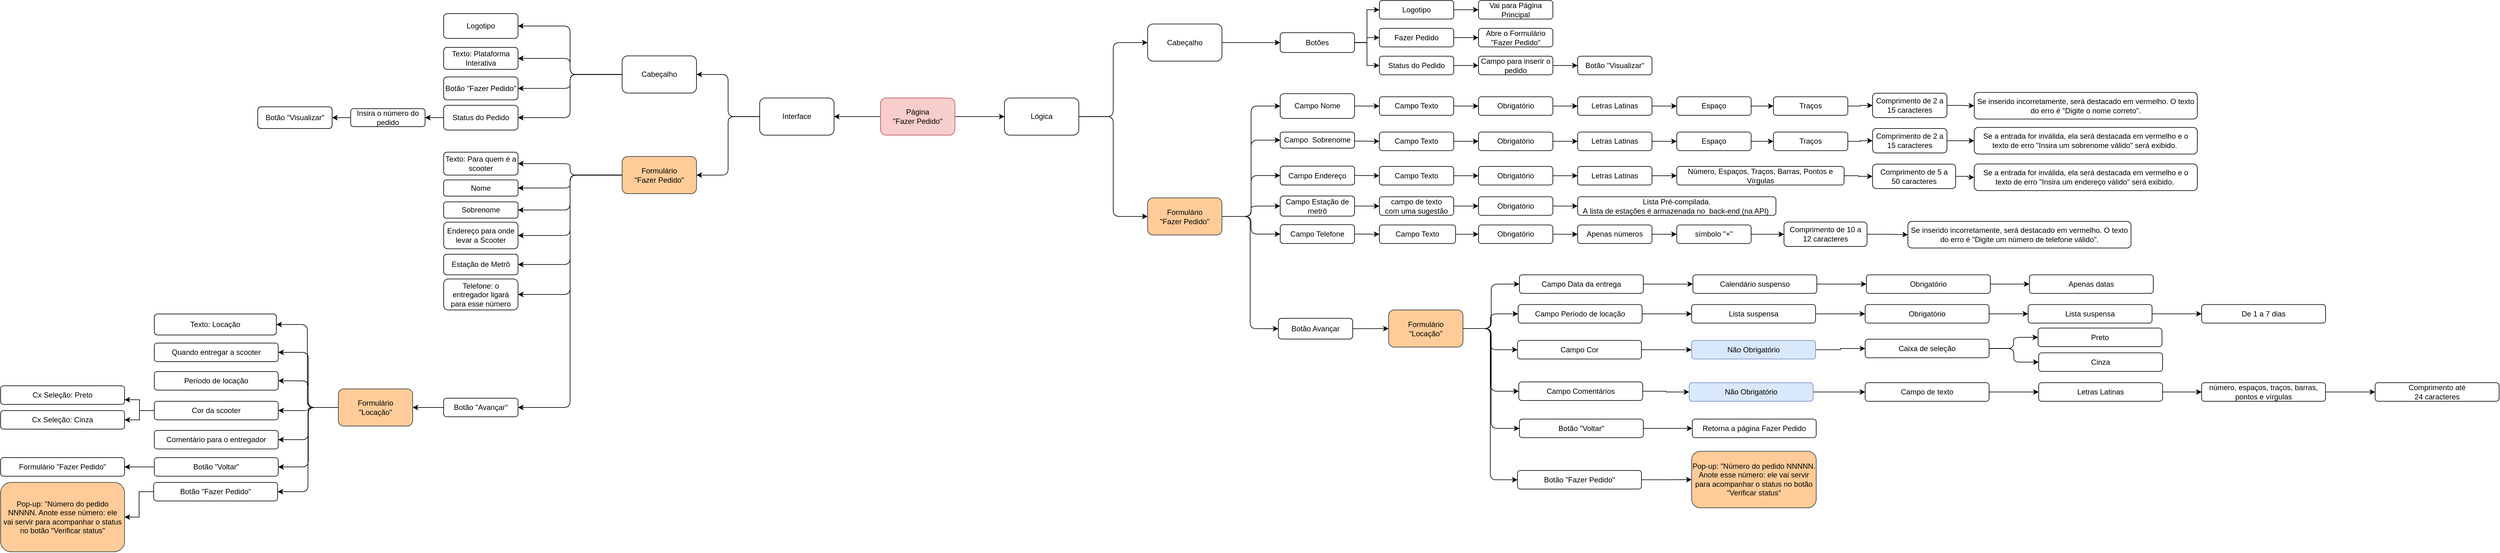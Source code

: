 <mxfile version="23.1.1" type="google">
  <diagram name="Page-1" id="aacV5RZyoDqz7-Jz2e4k">
    <mxGraphModel grid="1" page="1" gridSize="10" guides="1" tooltips="1" connect="1" arrows="1" fold="1" pageScale="1" pageWidth="850" pageHeight="1100" math="0" shadow="0">
      <root>
        <mxCell id="0" />
        <mxCell id="1" parent="0" />
        <mxCell id="fwIqxqQ2Xa55Epu_S7iO-28" style="edgeStyle=orthogonalEdgeStyle;rounded=1;orthogonalLoop=1;jettySize=auto;html=1;exitX=0;exitY=0.5;exitDx=0;exitDy=0;entryX=1;entryY=0.5;entryDx=0;entryDy=0;curved=0;" edge="1" parent="1" source="YrpZZZnXuAw49HL5LtXr-2" target="fwIqxqQ2Xa55Epu_S7iO-27">
          <mxGeometry relative="1" as="geometry" />
        </mxCell>
        <mxCell id="YrpZZZnXuAw49HL5LtXr-3" value="" style="edgeStyle=orthogonalEdgeStyle;rounded=1;orthogonalLoop=1;jettySize=auto;html=1;" edge="1" parent="1" source="YrpZZZnXuAw49HL5LtXr-1" target="YrpZZZnXuAw49HL5LtXr-2">
          <mxGeometry relative="1" as="geometry" />
        </mxCell>
        <mxCell id="YrpZZZnXuAw49HL5LtXr-5" value="" style="edgeStyle=orthogonalEdgeStyle;rounded=1;orthogonalLoop=1;jettySize=auto;html=1;entryX=0;entryY=0.5;entryDx=0;entryDy=0;" edge="1" parent="1" source="YrpZZZnXuAw49HL5LtXr-1" target="fwIqxqQ2Xa55Epu_S7iO-11">
          <mxGeometry relative="1" as="geometry" />
        </mxCell>
        <mxCell id="YrpZZZnXuAw49HL5LtXr-1" value="Página&lt;br&gt;&quot;Fazer Pedido&quot;" style="rounded=1;whiteSpace=wrap;html=1;fillColor=#f8cecc;strokeColor=#b85450;" vertex="1" parent="1">
          <mxGeometry x="-230" y="177.25" width="120" height="60" as="geometry" />
        </mxCell>
        <mxCell id="YrpZZZnXuAw49HL5LtXr-7" value="" style="rounded=1;orthogonalLoop=1;jettySize=auto;html=1;entryX=1;entryY=0.5;entryDx=0;entryDy=0;exitX=0;exitY=0.5;exitDx=0;exitDy=0;edgeStyle=orthogonalEdgeStyle;" edge="1" parent="1" source="YrpZZZnXuAw49HL5LtXr-20" target="YrpZZZnXuAw49HL5LtXr-6">
          <mxGeometry relative="1" as="geometry" />
        </mxCell>
        <mxCell id="YrpZZZnXuAw49HL5LtXr-9" value="" style="rounded=1;orthogonalLoop=1;jettySize=auto;html=1;entryX=1;entryY=0.5;entryDx=0;entryDy=0;exitX=0;exitY=0.5;exitDx=0;exitDy=0;edgeStyle=orthogonalEdgeStyle;" edge="1" parent="1" source="fwIqxqQ2Xa55Epu_S7iO-27" target="YrpZZZnXuAw49HL5LtXr-8">
          <mxGeometry relative="1" as="geometry" />
        </mxCell>
        <mxCell id="YrpZZZnXuAw49HL5LtXr-21" value="" style="rounded=1;orthogonalLoop=1;jettySize=auto;html=1;exitX=0;exitY=0.5;exitDx=0;exitDy=0;entryX=1;entryY=0.5;entryDx=0;entryDy=0;edgeStyle=orthogonalEdgeStyle;" edge="1" parent="1" source="YrpZZZnXuAw49HL5LtXr-2" target="YrpZZZnXuAw49HL5LtXr-20">
          <mxGeometry relative="1" as="geometry">
            <mxPoint x="-325" y="257.0" as="sourcePoint" />
          </mxGeometry>
        </mxCell>
        <mxCell id="YrpZZZnXuAw49HL5LtXr-2" value="Interface" style="whiteSpace=wrap;html=1;rounded=1;" vertex="1" parent="1">
          <mxGeometry x="-425" y="177.25" width="120" height="60" as="geometry" />
        </mxCell>
        <mxCell id="YrpZZZnXuAw49HL5LtXr-82" value="" style="rounded=1;orthogonalLoop=1;jettySize=auto;html=1;exitX=1;exitY=0.5;exitDx=0;exitDy=0;entryX=0;entryY=0.5;entryDx=0;entryDy=0;edgeStyle=orthogonalEdgeStyle;" edge="1" parent="1" source="YrpZZZnXuAw49HL5LtXr-4" target="YrpZZZnXuAw49HL5LtXr-81">
          <mxGeometry relative="1" as="geometry" />
        </mxCell>
        <mxCell id="YrpZZZnXuAw49HL5LtXr-4" value="Formulário &lt;br&gt;&quot;Fazer Pedido&quot;" style="whiteSpace=wrap;html=1;rounded=1;fillColor=#ffcc99;strokeColor=#36393d;" vertex="1" parent="1">
          <mxGeometry x="201" y="338.5" width="120" height="60" as="geometry" />
        </mxCell>
        <mxCell id="YrpZZZnXuAw49HL5LtXr-6" value="Texto: Para quem é a scooter" style="whiteSpace=wrap;html=1;rounded=1;" vertex="1" parent="1">
          <mxGeometry x="-935" y="264.75" width="120" height="37" as="geometry" />
        </mxCell>
        <mxCell id="YrpZZZnXuAw49HL5LtXr-8" value="Texto: Plataforma Interativa" style="whiteSpace=wrap;html=1;rounded=1;" vertex="1" parent="1">
          <mxGeometry x="-935" y="95.5" width="120" height="35.5" as="geometry" />
        </mxCell>
        <mxCell id="YrpZZZnXuAw49HL5LtXr-23" value="" style="rounded=1;orthogonalLoop=1;jettySize=auto;html=1;edgeStyle=orthogonalEdgeStyle;entryX=1;entryY=0.5;entryDx=0;entryDy=0;exitX=0;exitY=0.5;exitDx=0;exitDy=0;" edge="1" parent="1" source="YrpZZZnXuAw49HL5LtXr-20" target="YrpZZZnXuAw49HL5LtXr-22">
          <mxGeometry relative="1" as="geometry">
            <mxPoint x="-649" y="261.75" as="sourcePoint" />
            <mxPoint x="-815" y="340.473" as="targetPoint" />
          </mxGeometry>
        </mxCell>
        <mxCell id="YrpZZZnXuAw49HL5LtXr-25" value="" style="rounded=1;orthogonalLoop=1;jettySize=auto;html=1;edgeStyle=orthogonalEdgeStyle;entryX=1;entryY=0.5;entryDx=0;entryDy=0;exitX=0;exitY=0.5;exitDx=0;exitDy=0;" edge="1" parent="1" source="YrpZZZnXuAw49HL5LtXr-20" target="YrpZZZnXuAw49HL5LtXr-24">
          <mxGeometry relative="1" as="geometry">
            <mxPoint x="-649" y="299.75" as="sourcePoint" />
          </mxGeometry>
        </mxCell>
        <mxCell id="YrpZZZnXuAw49HL5LtXr-27" value="" style="rounded=1;orthogonalLoop=1;jettySize=auto;html=1;edgeStyle=orthogonalEdgeStyle;entryX=1;entryY=0.5;entryDx=0;entryDy=0;exitX=0;exitY=0.5;exitDx=0;exitDy=0;" edge="1" parent="1" source="YrpZZZnXuAw49HL5LtXr-20" target="YrpZZZnXuAw49HL5LtXr-26">
          <mxGeometry relative="1" as="geometry">
            <mxPoint x="-649" y="299.75" as="sourcePoint" />
          </mxGeometry>
        </mxCell>
        <mxCell id="YrpZZZnXuAw49HL5LtXr-29" value="" style="rounded=1;orthogonalLoop=1;jettySize=auto;html=1;edgeStyle=orthogonalEdgeStyle;entryX=1;entryY=0.5;entryDx=0;entryDy=0;" edge="1" parent="1" source="YrpZZZnXuAw49HL5LtXr-20" target="YrpZZZnXuAw49HL5LtXr-28">
          <mxGeometry relative="1" as="geometry">
            <mxPoint x="-647" y="299.75" as="sourcePoint" />
          </mxGeometry>
        </mxCell>
        <mxCell id="YrpZZZnXuAw49HL5LtXr-20" value="Formulário&lt;br&gt;&quot;Fazer Pedido&quot;" style="whiteSpace=wrap;html=1;rounded=1;fillColor=#ffcc99;strokeColor=#36393d;" vertex="1" parent="1">
          <mxGeometry x="-647" y="271.75" width="120" height="60" as="geometry" />
        </mxCell>
        <mxCell id="YrpZZZnXuAw49HL5LtXr-22" value="Estação de Metrô" style="whiteSpace=wrap;html=1;rounded=1;" vertex="1" parent="1">
          <mxGeometry x="-935" y="429.5" width="120" height="33.25" as="geometry" />
        </mxCell>
        <mxCell id="YrpZZZnXuAw49HL5LtXr-24" value="Endereço para onde levar a Scooter" style="whiteSpace=wrap;html=1;rounded=1;" vertex="1" parent="1">
          <mxGeometry x="-935" y="377.75" width="120" height="43" as="geometry" />
        </mxCell>
        <mxCell id="YrpZZZnXuAw49HL5LtXr-26" value="Sobrenome" style="whiteSpace=wrap;html=1;rounded=1;" vertex="1" parent="1">
          <mxGeometry x="-935" y="345" width="120" height="26.25" as="geometry" />
        </mxCell>
        <mxCell id="YrpZZZnXuAw49HL5LtXr-28" value="Nome" style="whiteSpace=wrap;html=1;rounded=1;" vertex="1" parent="1">
          <mxGeometry x="-935" y="309.5" width="120" height="26.25" as="geometry" />
        </mxCell>
        <mxCell id="YrpZZZnXuAw49HL5LtXr-81" value="Campo Nome" style="whiteSpace=wrap;html=1;rounded=1;" vertex="1" parent="1">
          <mxGeometry x="415" y="170.25" width="120" height="40" as="geometry" />
        </mxCell>
        <mxCell id="YMG3UeHiglqBr82okpqb-20" value="" style="edgeStyle=orthogonalEdgeStyle;rounded=0;orthogonalLoop=1;jettySize=auto;html=1;" edge="1" parent="1" source="YrpZZZnXuAw49HL5LtXr-91" target="YrpZZZnXuAw49HL5LtXr-105">
          <mxGeometry relative="1" as="geometry" />
        </mxCell>
        <mxCell id="YrpZZZnXuAw49HL5LtXr-91" value="Espaço" style="whiteSpace=wrap;html=1;rounded=1;" vertex="1" parent="1">
          <mxGeometry x="1055" y="175.25" width="120" height="30" as="geometry" />
        </mxCell>
        <mxCell id="YMG3UeHiglqBr82okpqb-22" value="" style="edgeStyle=orthogonalEdgeStyle;rounded=0;orthogonalLoop=1;jettySize=auto;html=1;" edge="1" parent="1" source="YrpZZZnXuAw49HL5LtXr-94" target="7yOeZH9rNC5GtVJt5w46-161">
          <mxGeometry relative="1" as="geometry" />
        </mxCell>
        <mxCell id="YrpZZZnXuAw49HL5LtXr-94" value="Comprimento de 2 a 15 caracteres&lt;br&gt;" style="whiteSpace=wrap;html=1;rounded=1;" vertex="1" parent="1">
          <mxGeometry x="1371" y="169.5" width="120" height="39.5" as="geometry" />
        </mxCell>
        <mxCell id="YMG3UeHiglqBr82okpqb-21" value="" style="edgeStyle=orthogonalEdgeStyle;rounded=0;orthogonalLoop=1;jettySize=auto;html=1;" edge="1" parent="1" source="YrpZZZnXuAw49HL5LtXr-105" target="YrpZZZnXuAw49HL5LtXr-94">
          <mxGeometry relative="1" as="geometry" />
        </mxCell>
        <mxCell id="YrpZZZnXuAw49HL5LtXr-105" value="Traços" style="whiteSpace=wrap;html=1;rounded=1;" vertex="1" parent="1">
          <mxGeometry x="1211" y="175.25" width="120" height="30" as="geometry" />
        </mxCell>
        <mxCell id="Rjj8sZfjh3oK2g6c3alf-1" value="Telefone: o entregador ligará para esse número" style="whiteSpace=wrap;html=1;rounded=1;" vertex="1" parent="1">
          <mxGeometry x="-935" y="469.5" width="120" height="50" as="geometry" />
        </mxCell>
        <mxCell id="Rjj8sZfjh3oK2g6c3alf-2" value="" style="rounded=1;orthogonalLoop=1;jettySize=auto;html=1;edgeStyle=orthogonalEdgeStyle;entryX=1;entryY=0.5;entryDx=0;entryDy=0;exitX=0;exitY=0.5;exitDx=0;exitDy=0;" edge="1" parent="1" source="YrpZZZnXuAw49HL5LtXr-20" target="Rjj8sZfjh3oK2g6c3alf-1">
          <mxGeometry relative="1" as="geometry">
            <mxPoint x="-667" y="339.75" as="sourcePoint" />
            <mxPoint x="-805" y="411.75" as="targetPoint" />
          </mxGeometry>
        </mxCell>
        <mxCell id="fwIqxqQ2Xa55Epu_S7iO-29" value="" style="edgeStyle=orthogonalEdgeStyle;rounded=0;orthogonalLoop=1;jettySize=auto;html=1;" edge="1" parent="1" source="Rjj8sZfjh3oK2g6c3alf-4" target="VayXQN-JfPq6x5gUBmMd-73">
          <mxGeometry relative="1" as="geometry" />
        </mxCell>
        <mxCell id="Rjj8sZfjh3oK2g6c3alf-4" value="Status do Pedido" style="whiteSpace=wrap;html=1;rounded=1;" vertex="1" parent="1">
          <mxGeometry x="-935" y="189" width="120" height="40" as="geometry" />
        </mxCell>
        <mxCell id="Rjj8sZfjh3oK2g6c3alf-5" value="Botão &quot;Avançar&quot;" style="whiteSpace=wrap;html=1;rounded=1;" vertex="1" parent="1">
          <mxGeometry x="-935" y="662" width="120" height="30" as="geometry" />
        </mxCell>
        <mxCell id="Rjj8sZfjh3oK2g6c3alf-7" value="" style="rounded=1;orthogonalLoop=1;jettySize=auto;html=1;entryX=1;entryY=0.5;entryDx=0;entryDy=0;exitX=0;exitY=0.5;exitDx=0;exitDy=0;edgeStyle=orthogonalEdgeStyle;" edge="1" parent="1" source="fwIqxqQ2Xa55Epu_S7iO-27" target="Rjj8sZfjh3oK2g6c3alf-4">
          <mxGeometry relative="1" as="geometry">
            <mxPoint x="-325" y="303.0" as="sourcePoint" />
            <mxPoint x="-415" y="313" as="targetPoint" />
          </mxGeometry>
        </mxCell>
        <mxCell id="Rjj8sZfjh3oK2g6c3alf-8" value="" style="rounded=1;orthogonalLoop=1;jettySize=auto;html=1;entryX=1;entryY=0.5;entryDx=0;entryDy=0;exitX=0;exitY=0.5;exitDx=0;exitDy=0;edgeStyle=orthogonalEdgeStyle;" edge="1" parent="1" source="fwIqxqQ2Xa55Epu_S7iO-27" target="YMG3UeHiglqBr82okpqb-87">
          <mxGeometry relative="1" as="geometry">
            <mxPoint x="-325" y="303.0" as="sourcePoint" />
            <mxPoint x="-415" y="423" as="targetPoint" />
          </mxGeometry>
        </mxCell>
        <mxCell id="7yOeZH9rNC5GtVJt5w46-1" value="Campo Texto" style="whiteSpace=wrap;html=1;rounded=1;" vertex="1" parent="1">
          <mxGeometry x="575" y="175.25" width="120" height="30" as="geometry" />
        </mxCell>
        <mxCell id="7yOeZH9rNC5GtVJt5w46-7" value="" style="edgeStyle=orthogonalEdgeStyle;rounded=0;orthogonalLoop=1;jettySize=auto;html=1;entryX=0;entryY=0.5;entryDx=0;entryDy=0;" edge="1" parent="1" source="7yOeZH9rNC5GtVJt5w46-2" target="7yOeZH9rNC5GtVJt5w46-9">
          <mxGeometry relative="1" as="geometry" />
        </mxCell>
        <mxCell id="7yOeZH9rNC5GtVJt5w46-2" value="Obrigatório" style="whiteSpace=wrap;html=1;rounded=1;" vertex="1" parent="1">
          <mxGeometry x="735" y="175.25" width="120" height="30" as="geometry" />
        </mxCell>
        <mxCell id="YMG3UeHiglqBr82okpqb-19" value="" style="edgeStyle=orthogonalEdgeStyle;rounded=0;orthogonalLoop=1;jettySize=auto;html=1;" edge="1" parent="1" source="7yOeZH9rNC5GtVJt5w46-9" target="YrpZZZnXuAw49HL5LtXr-91">
          <mxGeometry relative="1" as="geometry" />
        </mxCell>
        <mxCell id="7yOeZH9rNC5GtVJt5w46-9" value="Letras Latinas" style="whiteSpace=wrap;html=1;rounded=1;" vertex="1" parent="1">
          <mxGeometry x="895" y="175.25" width="120" height="30" as="geometry" />
        </mxCell>
        <mxCell id="7yOeZH9rNC5GtVJt5w46-17" value="" style="edgeStyle=orthogonalEdgeStyle;rounded=0;orthogonalLoop=1;jettySize=auto;html=1;entryX=0;entryY=0.5;entryDx=0;entryDy=0;exitX=1;exitY=0.5;exitDx=0;exitDy=0;" edge="1" parent="1" source="7yOeZH9rNC5GtVJt5w46-1" target="7yOeZH9rNC5GtVJt5w46-2">
          <mxGeometry relative="1" as="geometry">
            <mxPoint x="735" y="199.25" as="sourcePoint" />
            <mxPoint x="815" y="240.25" as="targetPoint" />
          </mxGeometry>
        </mxCell>
        <mxCell id="7yOeZH9rNC5GtVJt5w46-35" value="" style="rounded=1;orthogonalLoop=1;jettySize=auto;html=1;exitX=1;exitY=0.5;exitDx=0;exitDy=0;entryX=0;entryY=0.5;entryDx=0;entryDy=0;" edge="1" parent="1" source="YrpZZZnXuAw49HL5LtXr-81" target="7yOeZH9rNC5GtVJt5w46-1">
          <mxGeometry relative="1" as="geometry">
            <mxPoint x="545" y="199.75" as="sourcePoint" />
            <mxPoint x="824" y="375.75" as="targetPoint" />
          </mxGeometry>
        </mxCell>
        <mxCell id="7yOeZH9rNC5GtVJt5w46-106" value="Campo Endereço" style="whiteSpace=wrap;html=1;rounded=1;" vertex="1" parent="1">
          <mxGeometry x="415" y="287.25" width="120" height="30.5" as="geometry" />
        </mxCell>
        <mxCell id="7yOeZH9rNC5GtVJt5w46-161" value="Se inserido&amp;nbsp;incorretamente, será destacado em vermelho. O texto do erro é &quot;Digite o&amp;nbsp;nome correto&quot;." style="whiteSpace=wrap;html=1;rounded=1;" vertex="1" parent="1">
          <mxGeometry x="1535" y="168.25" width="360" height="43" as="geometry" />
        </mxCell>
        <mxCell id="7yOeZH9rNC5GtVJt5w46-172" value="Campo&amp;nbsp; Sobrenome" style="whiteSpace=wrap;html=1;rounded=1;" vertex="1" parent="1">
          <mxGeometry x="415" y="232.25" width="120" height="26" as="geometry" />
        </mxCell>
        <mxCell id="7yOeZH9rNC5GtVJt5w46-221" value="" style="rounded=1;orthogonalLoop=1;jettySize=auto;html=1;entryX=0;entryY=0.5;entryDx=0;entryDy=0;exitX=1;exitY=0.5;exitDx=0;exitDy=0;edgeStyle=orthogonalEdgeStyle;" edge="1" parent="1" source="YrpZZZnXuAw49HL5LtXr-4" target="7yOeZH9rNC5GtVJt5w46-172">
          <mxGeometry relative="1" as="geometry">
            <mxPoint x="160" y="369.5" as="sourcePoint" />
            <mxPoint x="302" y="225.5" as="targetPoint" />
          </mxGeometry>
        </mxCell>
        <mxCell id="7yOeZH9rNC5GtVJt5w46-222" value="" style="rounded=1;orthogonalLoop=1;jettySize=auto;html=1;entryX=0;entryY=0.5;entryDx=0;entryDy=0;exitX=1;exitY=0.5;exitDx=0;exitDy=0;edgeStyle=orthogonalEdgeStyle;" edge="1" parent="1" source="YrpZZZnXuAw49HL5LtXr-4" target="7yOeZH9rNC5GtVJt5w46-106">
          <mxGeometry relative="1" as="geometry">
            <mxPoint x="321" y="348.5" as="sourcePoint" />
            <mxPoint x="271" y="597.5" as="targetPoint" />
          </mxGeometry>
        </mxCell>
        <mxCell id="7yOeZH9rNC5GtVJt5w46-226" value="" style="edgeStyle=orthogonalEdgeStyle;rounded=0;orthogonalLoop=1;jettySize=auto;html=1;exitX=1;exitY=0.5;exitDx=0;exitDy=0;entryX=0;entryY=0.5;entryDx=0;entryDy=0;" edge="1" parent="1" source="7yOeZH9rNC5GtVJt5w46-223" target="YMG3UeHiglqBr82okpqb-65">
          <mxGeometry relative="1" as="geometry">
            <mxPoint x="605" y="351.25" as="targetPoint" />
          </mxGeometry>
        </mxCell>
        <mxCell id="7yOeZH9rNC5GtVJt5w46-223" value="Campo Estação de&lt;br/&gt;metrô&lt;br/&gt;" style="whiteSpace=wrap;html=1;rounded=1;" vertex="1" parent="1">
          <mxGeometry x="415" y="335.5" width="120" height="32.5" as="geometry" />
        </mxCell>
        <mxCell id="YMG3UeHiglqBr82okpqb-88" value="" style="edgeStyle=orthogonalEdgeStyle;rounded=0;orthogonalLoop=1;jettySize=auto;html=1;" edge="1" parent="1" source="7yOeZH9rNC5GtVJt5w46-224" target="YMG3UeHiglqBr82okpqb-73">
          <mxGeometry relative="1" as="geometry" />
        </mxCell>
        <mxCell id="7yOeZH9rNC5GtVJt5w46-224" value="Campo Telefone" style="whiteSpace=wrap;html=1;rounded=1;" vertex="1" parent="1">
          <mxGeometry x="415" y="381.75" width="120" height="30.5" as="geometry" />
        </mxCell>
        <mxCell id="VayXQN-JfPq6x5gUBmMd-1" value="" style="rounded=1;orthogonalLoop=1;jettySize=auto;html=1;exitX=1;exitY=0.5;exitDx=0;exitDy=0;edgeStyle=orthogonalEdgeStyle;entryX=0;entryY=0.5;entryDx=0;entryDy=0;" edge="1" parent="1" source="YrpZZZnXuAw49HL5LtXr-4" target="7yOeZH9rNC5GtVJt5w46-223">
          <mxGeometry relative="1" as="geometry">
            <mxPoint x="321" y="348.5" as="sourcePoint" />
            <mxPoint x="211" y="1429.5" as="targetPoint" />
          </mxGeometry>
        </mxCell>
        <mxCell id="VayXQN-JfPq6x5gUBmMd-2" value="" style="rounded=1;orthogonalLoop=1;jettySize=auto;html=1;exitX=1;exitY=0.5;exitDx=0;exitDy=0;edgeStyle=orthogonalEdgeStyle;entryX=0;entryY=0.5;entryDx=0;entryDy=0;" edge="1" parent="1" source="YrpZZZnXuAw49HL5LtXr-4" target="7yOeZH9rNC5GtVJt5w46-224">
          <mxGeometry relative="1" as="geometry">
            <mxPoint x="321" y="348.5" as="sourcePoint" />
            <mxPoint x="271" y="1539.5" as="targetPoint" />
          </mxGeometry>
        </mxCell>
        <mxCell id="3qlbuTlWlXLMAe_XoPjo-2" value="" style="edgeStyle=orthogonalEdgeStyle;rounded=0;orthogonalLoop=1;jettySize=auto;html=1;" edge="1" parent="1" source="VayXQN-JfPq6x5gUBmMd-3" target="fwIqxqQ2Xa55Epu_S7iO-71">
          <mxGeometry relative="1" as="geometry" />
        </mxCell>
        <mxCell id="VayXQN-JfPq6x5gUBmMd-3" value="Botão Avançar" style="whiteSpace=wrap;html=1;rounded=1;" vertex="1" parent="1">
          <mxGeometry x="412" y="533" width="120" height="33.5" as="geometry" />
        </mxCell>
        <mxCell id="VayXQN-JfPq6x5gUBmMd-4" value="" style="rounded=1;orthogonalLoop=1;jettySize=auto;html=1;exitX=1;exitY=0.5;exitDx=0;exitDy=0;edgeStyle=orthogonalEdgeStyle;entryX=0;entryY=0.5;entryDx=0;entryDy=0;" edge="1" parent="1" source="YrpZZZnXuAw49HL5LtXr-4" target="VayXQN-JfPq6x5gUBmMd-3">
          <mxGeometry relative="1" as="geometry">
            <mxPoint x="321" y="348.5" as="sourcePoint" />
            <mxPoint x="271" y="1629.5" as="targetPoint" />
          </mxGeometry>
        </mxCell>
        <mxCell id="VayXQN-JfPq6x5gUBmMd-52" value="" style="rounded=1;orthogonalLoop=1;jettySize=auto;html=1;entryX=1;entryY=0.5;entryDx=0;entryDy=0;exitX=0;exitY=0.5;exitDx=0;exitDy=0;edgeStyle=orthogonalEdgeStyle;" edge="1" parent="1" source="VayXQN-JfPq6x5gUBmMd-61" target="VayXQN-JfPq6x5gUBmMd-56">
          <mxGeometry relative="1" as="geometry" />
        </mxCell>
        <mxCell id="VayXQN-JfPq6x5gUBmMd-54" value="" style="rounded=1;orthogonalLoop=1;jettySize=auto;html=1;exitX=0;exitY=0.5;exitDx=0;exitDy=0;entryX=1;entryY=0.5;entryDx=0;entryDy=0;edgeStyle=orthogonalEdgeStyle;" edge="1" parent="1" source="Rjj8sZfjh3oK2g6c3alf-5" target="VayXQN-JfPq6x5gUBmMd-61">
          <mxGeometry relative="1" as="geometry">
            <mxPoint x="576" y="897" as="sourcePoint" />
          </mxGeometry>
        </mxCell>
        <mxCell id="VayXQN-JfPq6x5gUBmMd-56" value="Texto: Locação" style="whiteSpace=wrap;html=1;rounded=1;" vertex="1" parent="1">
          <mxGeometry x="-1402" y="526" width="197" height="34" as="geometry" />
        </mxCell>
        <mxCell id="VayXQN-JfPq6x5gUBmMd-57" value="" style="rounded=1;orthogonalLoop=1;jettySize=auto;html=1;edgeStyle=orthogonalEdgeStyle;entryX=1;entryY=0.5;entryDx=0;entryDy=0;exitX=0;exitY=0.5;exitDx=0;exitDy=0;" edge="1" parent="1" source="VayXQN-JfPq6x5gUBmMd-61" target="VayXQN-JfPq6x5gUBmMd-62">
          <mxGeometry relative="1" as="geometry">
            <mxPoint x="-1176" y="553" as="sourcePoint" />
            <mxPoint x="-1342" y="631.723" as="targetPoint" />
          </mxGeometry>
        </mxCell>
        <mxCell id="VayXQN-JfPq6x5gUBmMd-58" value="" style="rounded=1;orthogonalLoop=1;jettySize=auto;html=1;edgeStyle=orthogonalEdgeStyle;entryX=1;entryY=0.5;entryDx=0;entryDy=0;exitX=0;exitY=0.5;exitDx=0;exitDy=0;" edge="1" parent="1" source="VayXQN-JfPq6x5gUBmMd-61" target="VayXQN-JfPq6x5gUBmMd-63">
          <mxGeometry relative="1" as="geometry">
            <mxPoint x="-1176" y="591" as="sourcePoint" />
          </mxGeometry>
        </mxCell>
        <mxCell id="VayXQN-JfPq6x5gUBmMd-59" value="" style="rounded=1;orthogonalLoop=1;jettySize=auto;html=1;edgeStyle=orthogonalEdgeStyle;entryX=1;entryY=0.5;entryDx=0;entryDy=0;exitX=0;exitY=0.5;exitDx=0;exitDy=0;" edge="1" parent="1" source="VayXQN-JfPq6x5gUBmMd-61" target="VayXQN-JfPq6x5gUBmMd-64">
          <mxGeometry relative="1" as="geometry">
            <mxPoint x="-1176" y="591" as="sourcePoint" />
          </mxGeometry>
        </mxCell>
        <mxCell id="VayXQN-JfPq6x5gUBmMd-60" value="" style="rounded=1;orthogonalLoop=1;jettySize=auto;html=1;edgeStyle=orthogonalEdgeStyle;entryX=1;entryY=0.5;entryDx=0;entryDy=0;" edge="1" parent="1" source="VayXQN-JfPq6x5gUBmMd-61" target="VayXQN-JfPq6x5gUBmMd-65">
          <mxGeometry relative="1" as="geometry">
            <mxPoint x="-1174" y="591" as="sourcePoint" />
          </mxGeometry>
        </mxCell>
        <mxCell id="VayXQN-JfPq6x5gUBmMd-61" value="Formulário&lt;br&gt;&quot;Locação&quot;" style="whiteSpace=wrap;html=1;rounded=1;fillColor=#ffcc99;strokeColor=#36393d;" vertex="1" parent="1">
          <mxGeometry x="-1105" y="647" width="120" height="60" as="geometry" />
        </mxCell>
        <mxCell id="VayXQN-JfPq6x5gUBmMd-62" value="Comentário para o entregador" style="whiteSpace=wrap;html=1;rounded=1;" vertex="1" parent="1">
          <mxGeometry x="-1402" y="714" width="200" height="30" as="geometry" />
        </mxCell>
        <mxCell id="VayXQN-JfPq6x5gUBmMd-84" value="" style="edgeStyle=orthogonalEdgeStyle;rounded=0;orthogonalLoop=1;jettySize=auto;html=1;entryX=1;entryY=0.5;entryDx=0;entryDy=0;exitX=0;exitY=0.5;exitDx=0;exitDy=0;" edge="1" parent="1" source="VayXQN-JfPq6x5gUBmMd-63" target="VayXQN-JfPq6x5gUBmMd-85">
          <mxGeometry relative="1" as="geometry">
            <mxPoint x="-1425" y="740" as="sourcePoint" />
            <mxPoint x="-1482.0" y="664.0" as="targetPoint" />
          </mxGeometry>
        </mxCell>
        <mxCell id="VayXQN-JfPq6x5gUBmMd-63" value="Cor da scooter" style="whiteSpace=wrap;html=1;rounded=1;" vertex="1" parent="1">
          <mxGeometry x="-1402" y="667" width="200" height="30" as="geometry" />
        </mxCell>
        <mxCell id="VayXQN-JfPq6x5gUBmMd-64" value="Período de locação" style="whiteSpace=wrap;html=1;rounded=1;" vertex="1" parent="1">
          <mxGeometry x="-1402" y="619" width="200" height="30" as="geometry" />
        </mxCell>
        <mxCell id="VayXQN-JfPq6x5gUBmMd-65" value="Quando entregar a scooter" style="whiteSpace=wrap;html=1;rounded=1;" vertex="1" parent="1">
          <mxGeometry x="-1402" y="573" width="200" height="30" as="geometry" />
        </mxCell>
        <mxCell id="VayXQN-JfPq6x5gUBmMd-76" value="" style="edgeStyle=orthogonalEdgeStyle;rounded=0;orthogonalLoop=1;jettySize=auto;html=1;" edge="1" parent="1" source="VayXQN-JfPq6x5gUBmMd-73" target="VayXQN-JfPq6x5gUBmMd-75">
          <mxGeometry relative="1" as="geometry" />
        </mxCell>
        <mxCell id="VayXQN-JfPq6x5gUBmMd-73" value="Insira o número do pedido" style="whiteSpace=wrap;html=1;rounded=1;" vertex="1" parent="1">
          <mxGeometry x="-1085" y="194.5" width="120" height="29" as="geometry" />
        </mxCell>
        <mxCell id="VayXQN-JfPq6x5gUBmMd-75" value="Botão &quot;Visualizar&quot;" style="whiteSpace=wrap;html=1;rounded=1;" vertex="1" parent="1">
          <mxGeometry x="-1235" y="191.5" width="120" height="35" as="geometry" />
        </mxCell>
        <mxCell id="VayXQN-JfPq6x5gUBmMd-83" value="Cx Seleção: Preto" style="whiteSpace=wrap;html=1;rounded=1;" vertex="1" parent="1">
          <mxGeometry x="-1650" y="642" width="200" height="30" as="geometry" />
        </mxCell>
        <mxCell id="VayXQN-JfPq6x5gUBmMd-85" value="Cx Seleção: Cinza" style="whiteSpace=wrap;html=1;rounded=1;" vertex="1" parent="1">
          <mxGeometry x="-1650" y="682" width="200" height="30" as="geometry" />
        </mxCell>
        <mxCell id="VayXQN-JfPq6x5gUBmMd-86" value="" style="edgeStyle=orthogonalEdgeStyle;rounded=0;orthogonalLoop=1;jettySize=auto;html=1;entryX=1;entryY=0.75;entryDx=0;entryDy=0;exitX=0;exitY=0.5;exitDx=0;exitDy=0;" edge="1" parent="1" source="VayXQN-JfPq6x5gUBmMd-63" target="VayXQN-JfPq6x5gUBmMd-83">
          <mxGeometry relative="1" as="geometry">
            <mxPoint x="-1392" y="692" as="sourcePoint" />
            <mxPoint x="-1482.0" y="704" as="targetPoint" />
          </mxGeometry>
        </mxCell>
        <mxCell id="VayXQN-JfPq6x5gUBmMd-98" value="" style="edgeStyle=orthogonalEdgeStyle;rounded=0;orthogonalLoop=1;jettySize=auto;html=1;" edge="1" parent="1" source="VayXQN-JfPq6x5gUBmMd-96" target="VayXQN-JfPq6x5gUBmMd-97">
          <mxGeometry relative="1" as="geometry" />
        </mxCell>
        <mxCell id="VayXQN-JfPq6x5gUBmMd-96" value="Campo Data da entrega" style="whiteSpace=wrap;html=1;rounded=1;" vertex="1" parent="1">
          <mxGeometry x="801" y="462.75" width="200" height="30" as="geometry" />
        </mxCell>
        <mxCell id="YMG3UeHiglqBr82okpqb-95" value="" style="edgeStyle=orthogonalEdgeStyle;rounded=0;orthogonalLoop=1;jettySize=auto;html=1;" edge="1" parent="1" source="VayXQN-JfPq6x5gUBmMd-97" target="YMG3UeHiglqBr82okpqb-94">
          <mxGeometry relative="1" as="geometry" />
        </mxCell>
        <mxCell id="VayXQN-JfPq6x5gUBmMd-97" value="Calendário suspenso" style="whiteSpace=wrap;html=1;rounded=1;" vertex="1" parent="1">
          <mxGeometry x="1081" y="462.75" width="200" height="30" as="geometry" />
        </mxCell>
        <mxCell id="VayXQN-JfPq6x5gUBmMd-99" value="" style="edgeStyle=orthogonalEdgeStyle;rounded=0;orthogonalLoop=1;jettySize=auto;html=1;" edge="1" parent="1" source="VayXQN-JfPq6x5gUBmMd-100" target="VayXQN-JfPq6x5gUBmMd-101">
          <mxGeometry relative="1" as="geometry" />
        </mxCell>
        <mxCell id="VayXQN-JfPq6x5gUBmMd-100" value="Campo Período de locação" style="whiteSpace=wrap;html=1;rounded=1;" vertex="1" parent="1">
          <mxGeometry x="799" y="510.75" width="200" height="30" as="geometry" />
        </mxCell>
        <mxCell id="VayXQN-JfPq6x5gUBmMd-103" value="" style="edgeStyle=orthogonalEdgeStyle;rounded=0;orthogonalLoop=1;jettySize=auto;html=1;" edge="1" parent="1" source="VayXQN-JfPq6x5gUBmMd-101" target="VayXQN-JfPq6x5gUBmMd-102">
          <mxGeometry relative="1" as="geometry" />
        </mxCell>
        <mxCell id="VayXQN-JfPq6x5gUBmMd-101" value="Lista suspensa" style="whiteSpace=wrap;html=1;rounded=1;" vertex="1" parent="1">
          <mxGeometry x="1079" y="510.75" width="200" height="30" as="geometry" />
        </mxCell>
        <mxCell id="YMG3UeHiglqBr82okpqb-108" value="" style="edgeStyle=orthogonalEdgeStyle;rounded=0;orthogonalLoop=1;jettySize=auto;html=1;entryX=0;entryY=0.5;entryDx=0;entryDy=0;" edge="1" parent="1" source="VayXQN-JfPq6x5gUBmMd-102" target="YMG3UeHiglqBr82okpqb-99">
          <mxGeometry relative="1" as="geometry" />
        </mxCell>
        <mxCell id="VayXQN-JfPq6x5gUBmMd-102" value="Obrigatório" style="whiteSpace=wrap;html=1;rounded=1;" vertex="1" parent="1">
          <mxGeometry x="1359" y="510.75" width="200" height="30" as="geometry" />
        </mxCell>
        <mxCell id="HLbq7-tTCp3O6bl9XJ-W-4" value="" style="edgeStyle=orthogonalEdgeStyle;rounded=0;orthogonalLoop=1;jettySize=auto;html=1;" edge="1" parent="1" source="VayXQN-JfPq6x5gUBmMd-105" target="HLbq7-tTCp3O6bl9XJ-W-2">
          <mxGeometry relative="1" as="geometry" />
        </mxCell>
        <mxCell id="VayXQN-JfPq6x5gUBmMd-105" value="Campo Cor" style="whiteSpace=wrap;html=1;rounded=1;" vertex="1" parent="1">
          <mxGeometry x="798" y="568.75" width="200" height="30" as="geometry" />
        </mxCell>
        <mxCell id="VayXQN-JfPq6x5gUBmMd-106" value="" style="edgeStyle=orthogonalEdgeStyle;rounded=1;orthogonalLoop=1;jettySize=auto;html=1;entryX=0;entryY=0.5;entryDx=0;entryDy=0;exitX=1;exitY=0.5;exitDx=0;exitDy=0;curved=0;" edge="1" parent="1" source="VayXQN-JfPq6x5gUBmMd-107" target="VayXQN-JfPq6x5gUBmMd-109">
          <mxGeometry relative="1" as="geometry">
            <mxPoint x="1561" y="604.75" as="sourcePoint" />
          </mxGeometry>
        </mxCell>
        <mxCell id="VayXQN-JfPq6x5gUBmMd-110" value="" style="edgeStyle=orthogonalEdgeStyle;rounded=1;orthogonalLoop=1;jettySize=auto;html=1;entryX=0;entryY=0.5;entryDx=0;entryDy=0;exitX=1;exitY=0.5;exitDx=0;exitDy=0;" edge="1" parent="1" source="VayXQN-JfPq6x5gUBmMd-107" target="VayXQN-JfPq6x5gUBmMd-108">
          <mxGeometry relative="1" as="geometry">
            <mxPoint x="1651" y="581.75" as="targetPoint" />
            <mxPoint x="1564" y="584.75" as="sourcePoint" />
          </mxGeometry>
        </mxCell>
        <mxCell id="VayXQN-JfPq6x5gUBmMd-107" value="Caixa de seleção" style="whiteSpace=wrap;html=1;rounded=1;" vertex="1" parent="1">
          <mxGeometry x="1359" y="566.75" width="200" height="30" as="geometry" />
        </mxCell>
        <mxCell id="VayXQN-JfPq6x5gUBmMd-108" value="Preto" style="whiteSpace=wrap;html=1;rounded=1;" vertex="1" parent="1">
          <mxGeometry x="1638" y="548.75" width="200" height="30" as="geometry" />
        </mxCell>
        <mxCell id="VayXQN-JfPq6x5gUBmMd-109" value="Cinza" style="whiteSpace=wrap;html=1;rounded=1;" vertex="1" parent="1">
          <mxGeometry x="1639" y="588.75" width="200" height="30" as="geometry" />
        </mxCell>
        <mxCell id="HLbq7-tTCp3O6bl9XJ-W-5" value="" style="edgeStyle=orthogonalEdgeStyle;rounded=0;orthogonalLoop=1;jettySize=auto;html=1;" edge="1" parent="1" source="VayXQN-JfPq6x5gUBmMd-115" target="HLbq7-tTCp3O6bl9XJ-W-3">
          <mxGeometry relative="1" as="geometry" />
        </mxCell>
        <mxCell id="VayXQN-JfPq6x5gUBmMd-115" value="Campo Comentários" style="whiteSpace=wrap;html=1;rounded=1;" vertex="1" parent="1">
          <mxGeometry x="800" y="635.75" width="200" height="30" as="geometry" />
        </mxCell>
        <mxCell id="YMG3UeHiglqBr82okpqb-113" value="" style="edgeStyle=orthogonalEdgeStyle;rounded=0;orthogonalLoop=1;jettySize=auto;html=1;" edge="1" parent="1" source="VayXQN-JfPq6x5gUBmMd-116" target="YMG3UeHiglqBr82okpqb-110">
          <mxGeometry relative="1" as="geometry" />
        </mxCell>
        <mxCell id="VayXQN-JfPq6x5gUBmMd-116" value="Campo de texto" style="whiteSpace=wrap;html=1;rounded=1;" vertex="1" parent="1">
          <mxGeometry x="1359" y="637" width="200" height="30" as="geometry" />
        </mxCell>
        <mxCell id="YMG3UeHiglqBr82okpqb-37" value="" style="edgeStyle=orthogonalEdgeStyle;rounded=0;orthogonalLoop=1;jettySize=auto;html=1;" edge="1" parent="1" source="YMG3UeHiglqBr82okpqb-38" target="YMG3UeHiglqBr82okpqb-42">
          <mxGeometry relative="1" as="geometry" />
        </mxCell>
        <mxCell id="YMG3UeHiglqBr82okpqb-38" value="Espaço" style="whiteSpace=wrap;html=1;rounded=1;" vertex="1" parent="1">
          <mxGeometry x="1055" y="232.25" width="120" height="30" as="geometry" />
        </mxCell>
        <mxCell id="YMG3UeHiglqBr82okpqb-39" value="" style="edgeStyle=orthogonalEdgeStyle;rounded=0;orthogonalLoop=1;jettySize=auto;html=1;entryX=0;entryY=0.5;entryDx=0;entryDy=0;" edge="1" parent="1" source="YMG3UeHiglqBr82okpqb-40" target="YMG3UeHiglqBr82okpqb-50">
          <mxGeometry relative="1" as="geometry">
            <mxPoint x="1513" y="296.75" as="targetPoint" />
          </mxGeometry>
        </mxCell>
        <mxCell id="YMG3UeHiglqBr82okpqb-40" value="Comprimento de 2 a 15 caracteres&lt;br&gt;" style="whiteSpace=wrap;html=1;rounded=1;" vertex="1" parent="1">
          <mxGeometry x="1371" y="226.5" width="120" height="39.5" as="geometry" />
        </mxCell>
        <mxCell id="YMG3UeHiglqBr82okpqb-41" value="" style="edgeStyle=orthogonalEdgeStyle;rounded=0;orthogonalLoop=1;jettySize=auto;html=1;" edge="1" parent="1" source="YMG3UeHiglqBr82okpqb-42" target="YMG3UeHiglqBr82okpqb-40">
          <mxGeometry relative="1" as="geometry" />
        </mxCell>
        <mxCell id="YMG3UeHiglqBr82okpqb-42" value="Traços" style="whiteSpace=wrap;html=1;rounded=1;" vertex="1" parent="1">
          <mxGeometry x="1211" y="232.25" width="120" height="30" as="geometry" />
        </mxCell>
        <mxCell id="YMG3UeHiglqBr82okpqb-43" value="Campo Texto" style="whiteSpace=wrap;html=1;rounded=1;" vertex="1" parent="1">
          <mxGeometry x="575" y="232.25" width="120" height="30" as="geometry" />
        </mxCell>
        <mxCell id="YMG3UeHiglqBr82okpqb-44" value="" style="edgeStyle=orthogonalEdgeStyle;rounded=0;orthogonalLoop=1;jettySize=auto;html=1;entryX=0;entryY=0.5;entryDx=0;entryDy=0;" edge="1" parent="1" source="YMG3UeHiglqBr82okpqb-45" target="YMG3UeHiglqBr82okpqb-47">
          <mxGeometry relative="1" as="geometry" />
        </mxCell>
        <mxCell id="YMG3UeHiglqBr82okpqb-45" value="Obrigatório" style="whiteSpace=wrap;html=1;rounded=1;" vertex="1" parent="1">
          <mxGeometry x="735" y="232.25" width="120" height="30" as="geometry" />
        </mxCell>
        <mxCell id="YMG3UeHiglqBr82okpqb-46" value="" style="edgeStyle=orthogonalEdgeStyle;rounded=0;orthogonalLoop=1;jettySize=auto;html=1;" edge="1" parent="1" source="YMG3UeHiglqBr82okpqb-47" target="YMG3UeHiglqBr82okpqb-38">
          <mxGeometry relative="1" as="geometry" />
        </mxCell>
        <mxCell id="YMG3UeHiglqBr82okpqb-47" value="Letras Latinas" style="whiteSpace=wrap;html=1;rounded=1;" vertex="1" parent="1">
          <mxGeometry x="895" y="232.25" width="120" height="30" as="geometry" />
        </mxCell>
        <mxCell id="YMG3UeHiglqBr82okpqb-48" value="" style="edgeStyle=orthogonalEdgeStyle;rounded=0;orthogonalLoop=1;jettySize=auto;html=1;entryX=0;entryY=0.5;entryDx=0;entryDy=0;exitX=1;exitY=0.5;exitDx=0;exitDy=0;" edge="1" parent="1" source="YMG3UeHiglqBr82okpqb-43" target="YMG3UeHiglqBr82okpqb-45">
          <mxGeometry relative="1" as="geometry">
            <mxPoint x="735" y="256.25" as="sourcePoint" />
            <mxPoint x="815" y="297.25" as="targetPoint" />
          </mxGeometry>
        </mxCell>
        <mxCell id="YMG3UeHiglqBr82okpqb-49" value="" style="rounded=1;orthogonalLoop=1;jettySize=auto;html=1;exitX=1;exitY=0.5;exitDx=0;exitDy=0;entryX=0;entryY=0.5;entryDx=0;entryDy=0;" edge="1" parent="1" target="YMG3UeHiglqBr82okpqb-43">
          <mxGeometry relative="1" as="geometry">
            <mxPoint x="535" y="246.75" as="sourcePoint" />
            <mxPoint x="824" y="432.75" as="targetPoint" />
          </mxGeometry>
        </mxCell>
        <mxCell id="YMG3UeHiglqBr82okpqb-50" value="Se a entrada for&amp;nbsp;inválida, ela será destacada em&amp;nbsp;vermelho e o texto de erro &quot;Insira um sobrenome válido&quot; será exibido.&amp;nbsp;" style="whiteSpace=wrap;html=1;rounded=1;" vertex="1" parent="1">
          <mxGeometry x="1535" y="224.75" width="360" height="43" as="geometry" />
        </mxCell>
        <mxCell id="YMG3UeHiglqBr82okpqb-52" value="Número, Espaços, Traços, Barras, Pontos e&lt;br&gt;Vírgulas" style="whiteSpace=wrap;html=1;rounded=1;" vertex="1" parent="1">
          <mxGeometry x="1055" y="287.75" width="270" height="30" as="geometry" />
        </mxCell>
        <mxCell id="YMG3UeHiglqBr82okpqb-53" value="" style="edgeStyle=orthogonalEdgeStyle;rounded=0;orthogonalLoop=1;jettySize=auto;html=1;entryX=0;entryY=0.5;entryDx=0;entryDy=0;" edge="1" parent="1" source="YMG3UeHiglqBr82okpqb-54" target="YMG3UeHiglqBr82okpqb-64">
          <mxGeometry relative="1" as="geometry">
            <mxPoint x="1535" y="303.25" as="targetPoint" />
          </mxGeometry>
        </mxCell>
        <mxCell id="YMG3UeHiglqBr82okpqb-54" value="Comprimento de 5 a 50&amp;nbsp;caracteres" style="whiteSpace=wrap;html=1;rounded=1;" vertex="1" parent="1">
          <mxGeometry x="1371" y="284" width="134" height="39.5" as="geometry" />
        </mxCell>
        <mxCell id="YMG3UeHiglqBr82okpqb-55" value="" style="edgeStyle=orthogonalEdgeStyle;rounded=0;orthogonalLoop=1;jettySize=auto;html=1;exitX=1;exitY=0.5;exitDx=0;exitDy=0;entryX=0;entryY=0.5;entryDx=0;entryDy=0;" edge="1" parent="1" source="YMG3UeHiglqBr82okpqb-52" target="YMG3UeHiglqBr82okpqb-54">
          <mxGeometry relative="1" as="geometry">
            <mxPoint x="1331" y="302.806" as="sourcePoint" />
          </mxGeometry>
        </mxCell>
        <mxCell id="YMG3UeHiglqBr82okpqb-57" value="Campo Texto" style="whiteSpace=wrap;html=1;rounded=1;" vertex="1" parent="1">
          <mxGeometry x="575" y="287.75" width="120" height="30" as="geometry" />
        </mxCell>
        <mxCell id="YMG3UeHiglqBr82okpqb-58" value="" style="edgeStyle=orthogonalEdgeStyle;rounded=0;orthogonalLoop=1;jettySize=auto;html=1;entryX=0;entryY=0.5;entryDx=0;entryDy=0;" edge="1" parent="1" source="YMG3UeHiglqBr82okpqb-59" target="YMG3UeHiglqBr82okpqb-61">
          <mxGeometry relative="1" as="geometry" />
        </mxCell>
        <mxCell id="YMG3UeHiglqBr82okpqb-59" value="Obrigatório" style="whiteSpace=wrap;html=1;rounded=1;" vertex="1" parent="1">
          <mxGeometry x="735" y="287.75" width="120" height="30" as="geometry" />
        </mxCell>
        <mxCell id="YMG3UeHiglqBr82okpqb-60" value="" style="edgeStyle=orthogonalEdgeStyle;rounded=0;orthogonalLoop=1;jettySize=auto;html=1;" edge="1" parent="1" source="YMG3UeHiglqBr82okpqb-61" target="YMG3UeHiglqBr82okpqb-52">
          <mxGeometry relative="1" as="geometry" />
        </mxCell>
        <mxCell id="YMG3UeHiglqBr82okpqb-61" value="Letras Latinas" style="whiteSpace=wrap;html=1;rounded=1;" vertex="1" parent="1">
          <mxGeometry x="895" y="287.75" width="120" height="30" as="geometry" />
        </mxCell>
        <mxCell id="YMG3UeHiglqBr82okpqb-62" value="" style="edgeStyle=orthogonalEdgeStyle;rounded=0;orthogonalLoop=1;jettySize=auto;html=1;entryX=0;entryY=0.5;entryDx=0;entryDy=0;exitX=1;exitY=0.5;exitDx=0;exitDy=0;" edge="1" parent="1" source="YMG3UeHiglqBr82okpqb-57" target="YMG3UeHiglqBr82okpqb-59">
          <mxGeometry relative="1" as="geometry">
            <mxPoint x="735" y="311.75" as="sourcePoint" />
            <mxPoint x="815" y="352.75" as="targetPoint" />
          </mxGeometry>
        </mxCell>
        <mxCell id="YMG3UeHiglqBr82okpqb-63" value="" style="rounded=1;orthogonalLoop=1;jettySize=auto;html=1;exitX=1;exitY=0.5;exitDx=0;exitDy=0;entryX=0;entryY=0.5;entryDx=0;entryDy=0;" edge="1" parent="1" target="YMG3UeHiglqBr82okpqb-57">
          <mxGeometry relative="1" as="geometry">
            <mxPoint x="535" y="302.25" as="sourcePoint" />
            <mxPoint x="824" y="488.25" as="targetPoint" />
          </mxGeometry>
        </mxCell>
        <mxCell id="YMG3UeHiglqBr82okpqb-64" value="Se a entrada for&amp;nbsp;inválida, ela será destacada em&amp;nbsp;vermelho e o texto de erro &quot;Insira um&amp;nbsp;endereço válido&quot; será exibido.&amp;nbsp;" style="whiteSpace=wrap;html=1;rounded=1;" vertex="1" parent="1">
          <mxGeometry x="1535" y="283.75" width="360" height="43" as="geometry" />
        </mxCell>
        <mxCell id="YMG3UeHiglqBr82okpqb-65" value="campo de texto&lt;br&gt;com uma&amp;nbsp;sugestão" style="whiteSpace=wrap;html=1;rounded=1;" vertex="1" parent="1">
          <mxGeometry x="575" y="336.75" width="120" height="30" as="geometry" />
        </mxCell>
        <mxCell id="YMG3UeHiglqBr82okpqb-66" value="" style="edgeStyle=orthogonalEdgeStyle;rounded=0;orthogonalLoop=1;jettySize=auto;html=1;entryX=0;entryY=0.5;entryDx=0;entryDy=0;" edge="1" parent="1" source="YMG3UeHiglqBr82okpqb-67" target="YMG3UeHiglqBr82okpqb-69">
          <mxGeometry relative="1" as="geometry" />
        </mxCell>
        <mxCell id="YMG3UeHiglqBr82okpqb-67" value="Obrigatório" style="whiteSpace=wrap;html=1;rounded=1;" vertex="1" parent="1">
          <mxGeometry x="735" y="336.75" width="120" height="30" as="geometry" />
        </mxCell>
        <mxCell id="YMG3UeHiglqBr82okpqb-69" value="Lista Pré-compilada.&lt;br&gt;A&amp;nbsp;lista de estações é armazenada no&amp;nbsp; back-end (na API)&amp;nbsp;" style="whiteSpace=wrap;html=1;rounded=1;" vertex="1" parent="1">
          <mxGeometry x="895" y="336.75" width="320" height="30" as="geometry" />
        </mxCell>
        <mxCell id="YMG3UeHiglqBr82okpqb-70" value="" style="edgeStyle=orthogonalEdgeStyle;rounded=0;orthogonalLoop=1;jettySize=auto;html=1;entryX=0;entryY=0.5;entryDx=0;entryDy=0;exitX=1;exitY=0.5;exitDx=0;exitDy=0;" edge="1" parent="1" source="YMG3UeHiglqBr82okpqb-65" target="YMG3UeHiglqBr82okpqb-67">
          <mxGeometry relative="1" as="geometry">
            <mxPoint x="735" y="361.75" as="sourcePoint" />
            <mxPoint x="815" y="402.75" as="targetPoint" />
          </mxGeometry>
        </mxCell>
        <mxCell id="YMG3UeHiglqBr82okpqb-80" value="" style="edgeStyle=orthogonalEdgeStyle;rounded=0;orthogonalLoop=1;jettySize=auto;html=1;entryX=0;entryY=0.5;entryDx=0;entryDy=0;exitX=1;exitY=0.5;exitDx=0;exitDy=0;" edge="1" parent="1" source="YMG3UeHiglqBr82okpqb-71" target="YMG3UeHiglqBr82okpqb-81">
          <mxGeometry relative="1" as="geometry">
            <mxPoint x="1225" y="397.25" as="targetPoint" />
          </mxGeometry>
        </mxCell>
        <mxCell id="YMG3UeHiglqBr82okpqb-71" value="símbolo &quot;+&quot;" style="whiteSpace=wrap;html=1;rounded=1;" vertex="1" parent="1">
          <mxGeometry x="1055" y="382.25" width="120" height="30" as="geometry" />
        </mxCell>
        <mxCell id="YMG3UeHiglqBr82okpqb-73" value="Campo Texto" style="whiteSpace=wrap;html=1;rounded=1;" vertex="1" parent="1">
          <mxGeometry x="575" y="382.25" width="123" height="30" as="geometry" />
        </mxCell>
        <mxCell id="YMG3UeHiglqBr82okpqb-74" value="" style="edgeStyle=orthogonalEdgeStyle;rounded=0;orthogonalLoop=1;jettySize=auto;html=1;entryX=0;entryY=0.5;entryDx=0;entryDy=0;" edge="1" parent="1" source="YMG3UeHiglqBr82okpqb-75" target="YMG3UeHiglqBr82okpqb-77">
          <mxGeometry relative="1" as="geometry" />
        </mxCell>
        <mxCell id="YMG3UeHiglqBr82okpqb-75" value="Obrigatório" style="whiteSpace=wrap;html=1;rounded=1;" vertex="1" parent="1">
          <mxGeometry x="735" y="382.25" width="120" height="30" as="geometry" />
        </mxCell>
        <mxCell id="YMG3UeHiglqBr82okpqb-76" value="" style="edgeStyle=orthogonalEdgeStyle;rounded=0;orthogonalLoop=1;jettySize=auto;html=1;" edge="1" parent="1" source="YMG3UeHiglqBr82okpqb-77" target="YMG3UeHiglqBr82okpqb-71">
          <mxGeometry relative="1" as="geometry" />
        </mxCell>
        <mxCell id="YMG3UeHiglqBr82okpqb-77" value="Apenas números" style="whiteSpace=wrap;html=1;rounded=1;" vertex="1" parent="1">
          <mxGeometry x="895" y="382.25" width="120" height="30" as="geometry" />
        </mxCell>
        <mxCell id="YMG3UeHiglqBr82okpqb-78" value="" style="edgeStyle=orthogonalEdgeStyle;rounded=0;orthogonalLoop=1;jettySize=auto;html=1;entryX=0;entryY=0.5;entryDx=0;entryDy=0;exitX=1;exitY=0.5;exitDx=0;exitDy=0;" edge="1" parent="1" source="YMG3UeHiglqBr82okpqb-73" target="YMG3UeHiglqBr82okpqb-75">
          <mxGeometry relative="1" as="geometry">
            <mxPoint x="735" y="406.25" as="sourcePoint" />
            <mxPoint x="815" y="447.25" as="targetPoint" />
          </mxGeometry>
        </mxCell>
        <mxCell id="YMG3UeHiglqBr82okpqb-83" value="" style="edgeStyle=orthogonalEdgeStyle;rounded=0;orthogonalLoop=1;jettySize=auto;html=1;" edge="1" parent="1" source="YMG3UeHiglqBr82okpqb-81" target="YMG3UeHiglqBr82okpqb-82">
          <mxGeometry relative="1" as="geometry" />
        </mxCell>
        <mxCell id="YMG3UeHiglqBr82okpqb-81" value="Comprimento de 10 a 12 caracteres" style="whiteSpace=wrap;html=1;rounded=1;" vertex="1" parent="1">
          <mxGeometry x="1228" y="377.5" width="134" height="39.5" as="geometry" />
        </mxCell>
        <mxCell id="YMG3UeHiglqBr82okpqb-82" value=" Se&amp;nbsp;inserido incorretamente, será&amp;nbsp;destacado em vermelho. O texto do&amp;nbsp;erro é &quot;Digite um número de telefone&amp;nbsp;válido&quot;." style="whiteSpace=wrap;html=1;rounded=1;" vertex="1" parent="1">
          <mxGeometry x="1428" y="376.5" width="360" height="43" as="geometry" />
        </mxCell>
        <mxCell id="YMG3UeHiglqBr82okpqb-87" value="Logotipo" style="whiteSpace=wrap;html=1;rounded=1;" vertex="1" parent="1">
          <mxGeometry x="-935" y="41" width="120" height="40" as="geometry" />
        </mxCell>
        <mxCell id="YMG3UeHiglqBr82okpqb-89" value="" style="rounded=1;orthogonalLoop=1;jettySize=auto;html=1;entryX=1;entryY=0.5;entryDx=0;entryDy=0;edgeStyle=orthogonalEdgeStyle;exitX=0;exitY=0.5;exitDx=0;exitDy=0;" edge="1" parent="1" source="YrpZZZnXuAw49HL5LtXr-20" target="Rjj8sZfjh3oK2g6c3alf-5">
          <mxGeometry relative="1" as="geometry">
            <mxPoint x="-335" y="305" as="sourcePoint" />
            <mxPoint x="-415" y="15" as="targetPoint" />
          </mxGeometry>
        </mxCell>
        <mxCell id="YMG3UeHiglqBr82okpqb-107" value="" style="edgeStyle=orthogonalEdgeStyle;rounded=0;orthogonalLoop=1;jettySize=auto;html=1;" edge="1" parent="1" source="YMG3UeHiglqBr82okpqb-94" target="YMG3UeHiglqBr82okpqb-97">
          <mxGeometry relative="1" as="geometry" />
        </mxCell>
        <mxCell id="YMG3UeHiglqBr82okpqb-94" value="Obrigatório" style="whiteSpace=wrap;html=1;rounded=1;" vertex="1" parent="1">
          <mxGeometry x="1361" y="462.75" width="200" height="30" as="geometry" />
        </mxCell>
        <mxCell id="YMG3UeHiglqBr82okpqb-97" value="Apenas datas" style="whiteSpace=wrap;html=1;rounded=1;" vertex="1" parent="1">
          <mxGeometry x="1624" y="462.75" width="200" height="30" as="geometry" />
        </mxCell>
        <mxCell id="YMG3UeHiglqBr82okpqb-98" value="" style="edgeStyle=orthogonalEdgeStyle;rounded=0;orthogonalLoop=1;jettySize=auto;html=1;" edge="1" parent="1" source="YMG3UeHiglqBr82okpqb-99" target="YMG3UeHiglqBr82okpqb-100">
          <mxGeometry relative="1" as="geometry" />
        </mxCell>
        <mxCell id="YMG3UeHiglqBr82okpqb-99" value="Lista suspensa" style="whiteSpace=wrap;html=1;rounded=1;" vertex="1" parent="1">
          <mxGeometry x="1622" y="510.75" width="200" height="30" as="geometry" />
        </mxCell>
        <mxCell id="YMG3UeHiglqBr82okpqb-100" value="De 1 a 7 dias" style="whiteSpace=wrap;html=1;rounded=1;" vertex="1" parent="1">
          <mxGeometry x="1902" y="510.75" width="200" height="30" as="geometry" />
        </mxCell>
        <mxCell id="YMG3UeHiglqBr82okpqb-112" value="" style="edgeStyle=orthogonalEdgeStyle;rounded=0;orthogonalLoop=1;jettySize=auto;html=1;" edge="1" parent="1" source="YMG3UeHiglqBr82okpqb-110" target="YMG3UeHiglqBr82okpqb-111">
          <mxGeometry relative="1" as="geometry" />
        </mxCell>
        <mxCell id="YMG3UeHiglqBr82okpqb-110" value="Letras Latinas" style="whiteSpace=wrap;html=1;rounded=1;" vertex="1" parent="1">
          <mxGeometry x="1639" y="637" width="200" height="30" as="geometry" />
        </mxCell>
        <mxCell id="YMG3UeHiglqBr82okpqb-115" value="" style="edgeStyle=orthogonalEdgeStyle;rounded=0;orthogonalLoop=1;jettySize=auto;html=1;" edge="1" parent="1" source="YMG3UeHiglqBr82okpqb-111" target="YMG3UeHiglqBr82okpqb-114">
          <mxGeometry relative="1" as="geometry" />
        </mxCell>
        <mxCell id="YMG3UeHiglqBr82okpqb-111" value=" número,&amp;nbsp;espaços, traços, barras, pontos e&amp;nbsp;vírgulas" style="whiteSpace=wrap;html=1;rounded=1;" vertex="1" parent="1">
          <mxGeometry x="1902" y="637" width="200" height="30" as="geometry" />
        </mxCell>
        <mxCell id="YMG3UeHiglqBr82okpqb-114" value="Comprimento até&lt;br&gt;24 caracteres" style="whiteSpace=wrap;html=1;rounded=1;" vertex="1" parent="1">
          <mxGeometry x="2182" y="637" width="200" height="30" as="geometry" />
        </mxCell>
        <mxCell id="YMG3UeHiglqBr82okpqb-119" value="" style="edgeStyle=orthogonalEdgeStyle;rounded=1;orthogonalLoop=1;jettySize=auto;html=1;entryX=0;entryY=0.5;entryDx=0;entryDy=0;exitX=1;exitY=0.5;exitDx=0;exitDy=0;curved=0;" edge="1" parent="1" source="fwIqxqQ2Xa55Epu_S7iO-71" target="VayXQN-JfPq6x5gUBmMd-100">
          <mxGeometry relative="1" as="geometry">
            <mxPoint x="495" y="604" as="sourcePoint" />
            <mxPoint x="556" y="740" as="targetPoint" />
          </mxGeometry>
        </mxCell>
        <mxCell id="fwIqxqQ2Xa55Epu_S7iO-2" value="" style="edgeStyle=orthogonalEdgeStyle;rounded=0;orthogonalLoop=1;jettySize=auto;html=1;" edge="1" parent="1" source="fwIqxqQ2Xa55Epu_S7iO-3" target="fwIqxqQ2Xa55Epu_S7iO-5">
          <mxGeometry relative="1" as="geometry" />
        </mxCell>
        <mxCell id="fwIqxqQ2Xa55Epu_S7iO-3" value="Botão &quot;Voltar&quot;" style="whiteSpace=wrap;html=1;rounded=1;" vertex="1" parent="1">
          <mxGeometry x="801" y="695.75" width="200" height="30" as="geometry" />
        </mxCell>
        <mxCell id="fwIqxqQ2Xa55Epu_S7iO-5" value="Retorna a página Fazer Pedido" style="whiteSpace=wrap;html=1;rounded=1;" vertex="1" parent="1">
          <mxGeometry x="1080" y="695.75" width="200" height="30" as="geometry" />
        </mxCell>
        <mxCell id="fwIqxqQ2Xa55Epu_S7iO-7" value="" style="edgeStyle=orthogonalEdgeStyle;rounded=0;orthogonalLoop=1;jettySize=auto;html=1;" edge="1" parent="1" source="fwIqxqQ2Xa55Epu_S7iO-8" target="fwIqxqQ2Xa55Epu_S7iO-9">
          <mxGeometry relative="1" as="geometry" />
        </mxCell>
        <mxCell id="fwIqxqQ2Xa55Epu_S7iO-8" value="Botão &quot;Fazer Pedido&quot;" style="whiteSpace=wrap;html=1;rounded=1;" vertex="1" parent="1">
          <mxGeometry x="798" y="778.75" width="200" height="30" as="geometry" />
        </mxCell>
        <mxCell id="fwIqxqQ2Xa55Epu_S7iO-9" value="Pop-up: &quot;Número do pedido NNNNN. Anote esse número: ele vai&amp;nbsp;servir para acompanhar o status no botão &quot;Verificar status&quot;&lt;br&gt;&lt;div class=&quot;Order_ModalHeader__3FDaJ&quot;&gt;&lt;div class=&quot;Order_Text__2broi&quot;&gt; &lt;/div&gt;&lt;/div&gt;&lt;div class=&quot;Order_Buttons__1xGrp&quot;&gt;&lt;/div&gt;" style="whiteSpace=wrap;html=1;rounded=1;fillColor=#ffcc99;strokeColor=#36393d;" vertex="1" parent="1">
          <mxGeometry x="1079" y="747.75" width="201" height="91.25" as="geometry" />
        </mxCell>
        <mxCell id="fwIqxqQ2Xa55Epu_S7iO-12" style="edgeStyle=orthogonalEdgeStyle;rounded=1;orthogonalLoop=1;jettySize=auto;html=1;exitX=1;exitY=0.5;exitDx=0;exitDy=0;entryX=0;entryY=0.5;entryDx=0;entryDy=0;curved=0;" edge="1" parent="1" source="fwIqxqQ2Xa55Epu_S7iO-11" target="YrpZZZnXuAw49HL5LtXr-4">
          <mxGeometry relative="1" as="geometry" />
        </mxCell>
        <mxCell id="fwIqxqQ2Xa55Epu_S7iO-23" style="edgeStyle=orthogonalEdgeStyle;rounded=1;orthogonalLoop=1;jettySize=auto;html=1;exitX=1;exitY=0.5;exitDx=0;exitDy=0;entryX=0;entryY=0.5;entryDx=0;entryDy=0;curved=0;" edge="1" parent="1" source="fwIqxqQ2Xa55Epu_S7iO-11" target="fwIqxqQ2Xa55Epu_S7iO-13">
          <mxGeometry relative="1" as="geometry" />
        </mxCell>
        <mxCell id="fwIqxqQ2Xa55Epu_S7iO-11" value="Lógica" style="whiteSpace=wrap;html=1;rounded=1;" vertex="1" parent="1">
          <mxGeometry x="-30" y="177.25" width="120" height="60" as="geometry" />
        </mxCell>
        <mxCell id="fwIqxqQ2Xa55Epu_S7iO-22" style="edgeStyle=orthogonalEdgeStyle;rounded=0;orthogonalLoop=1;jettySize=auto;html=1;exitX=1;exitY=0.5;exitDx=0;exitDy=0;" edge="1" parent="1" source="fwIqxqQ2Xa55Epu_S7iO-13" target="fwIqxqQ2Xa55Epu_S7iO-15">
          <mxGeometry relative="1" as="geometry" />
        </mxCell>
        <mxCell id="fwIqxqQ2Xa55Epu_S7iO-13" value="Cabeçalho" style="whiteSpace=wrap;html=1;rounded=1;" vertex="1" parent="1">
          <mxGeometry x="201" y="57.75" width="120" height="60" as="geometry" />
        </mxCell>
        <mxCell id="fwIqxqQ2Xa55Epu_S7iO-19" style="edgeStyle=orthogonalEdgeStyle;rounded=0;orthogonalLoop=1;jettySize=auto;html=1;exitX=1;exitY=0.5;exitDx=0;exitDy=0;entryX=0;entryY=0.5;entryDx=0;entryDy=0;" edge="1" parent="1" source="fwIqxqQ2Xa55Epu_S7iO-15" target="fwIqxqQ2Xa55Epu_S7iO-18">
          <mxGeometry relative="1" as="geometry" />
        </mxCell>
        <mxCell id="fwIqxqQ2Xa55Epu_S7iO-20" style="edgeStyle=orthogonalEdgeStyle;rounded=0;orthogonalLoop=1;jettySize=auto;html=1;exitX=1;exitY=0.5;exitDx=0;exitDy=0;" edge="1" parent="1" source="fwIqxqQ2Xa55Epu_S7iO-15" target="fwIqxqQ2Xa55Epu_S7iO-16">
          <mxGeometry relative="1" as="geometry" />
        </mxCell>
        <mxCell id="fwIqxqQ2Xa55Epu_S7iO-21" style="edgeStyle=orthogonalEdgeStyle;rounded=0;orthogonalLoop=1;jettySize=auto;html=1;exitX=1;exitY=0.5;exitDx=0;exitDy=0;entryX=0;entryY=0.5;entryDx=0;entryDy=0;" edge="1" parent="1" source="fwIqxqQ2Xa55Epu_S7iO-15" target="fwIqxqQ2Xa55Epu_S7iO-17">
          <mxGeometry relative="1" as="geometry" />
        </mxCell>
        <mxCell id="fwIqxqQ2Xa55Epu_S7iO-15" value="Botões" style="whiteSpace=wrap;html=1;rounded=1;" vertex="1" parent="1">
          <mxGeometry x="415" y="71.75" width="120" height="32" as="geometry" />
        </mxCell>
        <mxCell id="fwIqxqQ2Xa55Epu_S7iO-35" value="" style="edgeStyle=orthogonalEdgeStyle;rounded=0;orthogonalLoop=1;jettySize=auto;html=1;entryX=0;entryY=0.5;entryDx=0;entryDy=0;" edge="1" parent="1" source="fwIqxqQ2Xa55Epu_S7iO-16" target="fwIqxqQ2Xa55Epu_S7iO-32">
          <mxGeometry relative="1" as="geometry" />
        </mxCell>
        <mxCell id="fwIqxqQ2Xa55Epu_S7iO-16" value="Fazer Pedido" style="whiteSpace=wrap;html=1;rounded=1;" vertex="1" parent="1">
          <mxGeometry x="575" y="64.75" width="120" height="30" as="geometry" />
        </mxCell>
        <mxCell id="fwIqxqQ2Xa55Epu_S7iO-36" value="" style="edgeStyle=orthogonalEdgeStyle;rounded=0;orthogonalLoop=1;jettySize=auto;html=1;" edge="1" parent="1" source="fwIqxqQ2Xa55Epu_S7iO-17" target="fwIqxqQ2Xa55Epu_S7iO-33">
          <mxGeometry relative="1" as="geometry" />
        </mxCell>
        <mxCell id="fwIqxqQ2Xa55Epu_S7iO-17" value="Status do Pedido" style="whiteSpace=wrap;html=1;rounded=1;" vertex="1" parent="1">
          <mxGeometry x="575" y="109.75" width="120" height="30" as="geometry" />
        </mxCell>
        <mxCell id="fwIqxqQ2Xa55Epu_S7iO-34" value="" style="edgeStyle=orthogonalEdgeStyle;rounded=0;orthogonalLoop=1;jettySize=auto;html=1;entryX=0;entryY=0.5;entryDx=0;entryDy=0;" edge="1" parent="1" source="fwIqxqQ2Xa55Epu_S7iO-18" target="fwIqxqQ2Xa55Epu_S7iO-31">
          <mxGeometry relative="1" as="geometry" />
        </mxCell>
        <mxCell id="fwIqxqQ2Xa55Epu_S7iO-18" value="Logotipo" style="whiteSpace=wrap;html=1;rounded=1;" vertex="1" parent="1">
          <mxGeometry x="575" y="19.75" width="120" height="30" as="geometry" />
        </mxCell>
        <mxCell id="3qlbuTlWlXLMAe_XoPjo-1" style="edgeStyle=orthogonalEdgeStyle;rounded=1;orthogonalLoop=1;jettySize=auto;html=1;exitX=0;exitY=0.5;exitDx=0;exitDy=0;entryX=1;entryY=0.5;entryDx=0;entryDy=0;curved=0;" edge="1" parent="1" source="fwIqxqQ2Xa55Epu_S7iO-27" target="fwIqxqQ2Xa55Epu_S7iO-41">
          <mxGeometry relative="1" as="geometry" />
        </mxCell>
        <mxCell id="fwIqxqQ2Xa55Epu_S7iO-27" value="Cabeçalho" style="whiteSpace=wrap;html=1;rounded=1;" vertex="1" parent="1">
          <mxGeometry x="-647" y="109.25" width="120" height="60" as="geometry" />
        </mxCell>
        <mxCell id="fwIqxqQ2Xa55Epu_S7iO-31" value="Vai para Página Principal" style="whiteSpace=wrap;html=1;rounded=1;" vertex="1" parent="1">
          <mxGeometry x="735" y="19.75" width="120" height="30" as="geometry" />
        </mxCell>
        <mxCell id="fwIqxqQ2Xa55Epu_S7iO-32" value="Abre o Formulário &quot;Fazer Pedido&quot;" style="whiteSpace=wrap;html=1;rounded=1;" vertex="1" parent="1">
          <mxGeometry x="735" y="64.75" width="120" height="30" as="geometry" />
        </mxCell>
        <mxCell id="fwIqxqQ2Xa55Epu_S7iO-38" value="" style="edgeStyle=orthogonalEdgeStyle;rounded=0;orthogonalLoop=1;jettySize=auto;html=1;" edge="1" parent="1" source="fwIqxqQ2Xa55Epu_S7iO-33" target="fwIqxqQ2Xa55Epu_S7iO-37">
          <mxGeometry relative="1" as="geometry" />
        </mxCell>
        <mxCell id="fwIqxqQ2Xa55Epu_S7iO-33" value="Campo para inserir o pedido" style="whiteSpace=wrap;html=1;rounded=1;" vertex="1" parent="1">
          <mxGeometry x="735" y="109.75" width="120" height="30" as="geometry" />
        </mxCell>
        <mxCell id="fwIqxqQ2Xa55Epu_S7iO-37" value="Botão &quot;Visualizar&quot;" style="whiteSpace=wrap;html=1;rounded=1;" vertex="1" parent="1">
          <mxGeometry x="895" y="109.75" width="120" height="30" as="geometry" />
        </mxCell>
        <mxCell id="fwIqxqQ2Xa55Epu_S7iO-41" value="Botão &quot;Fazer Pedido&quot;" style="whiteSpace=wrap;html=1;rounded=1;" vertex="1" parent="1">
          <mxGeometry x="-935" y="143.25" width="120" height="37" as="geometry" />
        </mxCell>
        <mxCell id="fwIqxqQ2Xa55Epu_S7iO-47" value="" style="edgeStyle=orthogonalEdgeStyle;rounded=0;orthogonalLoop=1;jettySize=auto;html=1;" edge="1" parent="1" source="fwIqxqQ2Xa55Epu_S7iO-44" target="fwIqxqQ2Xa55Epu_S7iO-46">
          <mxGeometry relative="1" as="geometry" />
        </mxCell>
        <mxCell id="fwIqxqQ2Xa55Epu_S7iO-44" value="Botão &quot;Voltar&quot;" style="whiteSpace=wrap;html=1;rounded=1;" vertex="1" parent="1">
          <mxGeometry x="-1402" y="758" width="200" height="30" as="geometry" />
        </mxCell>
        <mxCell id="fwIqxqQ2Xa55Epu_S7iO-50" value="" style="edgeStyle=orthogonalEdgeStyle;rounded=0;orthogonalLoop=1;jettySize=auto;html=1;" edge="1" parent="1" source="fwIqxqQ2Xa55Epu_S7iO-45" target="fwIqxqQ2Xa55Epu_S7iO-49">
          <mxGeometry relative="1" as="geometry" />
        </mxCell>
        <mxCell id="fwIqxqQ2Xa55Epu_S7iO-45" value="Botão &quot;Fazer Pedido&quot;" style="whiteSpace=wrap;html=1;rounded=1;" vertex="1" parent="1">
          <mxGeometry x="-1403" y="798" width="200" height="30" as="geometry" />
        </mxCell>
        <mxCell id="fwIqxqQ2Xa55Epu_S7iO-46" value="Formulário &quot;Fazer Pedido&quot;" style="whiteSpace=wrap;html=1;rounded=1;" vertex="1" parent="1">
          <mxGeometry x="-1650" y="758" width="200" height="30" as="geometry" />
        </mxCell>
        <mxCell id="fwIqxqQ2Xa55Epu_S7iO-49" value="Pop-up: &quot;Número do pedido NNNNN. Anote esse número: ele vai&amp;nbsp;servir para acompanhar o status no botão &quot;Verificar status&quot;" style="whiteSpace=wrap;html=1;rounded=1;fillColor=#ffcc99;strokeColor=#36393d;" vertex="1" parent="1">
          <mxGeometry x="-1650" y="798" width="200" height="112" as="geometry" />
        </mxCell>
        <mxCell id="fwIqxqQ2Xa55Epu_S7iO-51" value="" style="rounded=1;orthogonalLoop=1;jettySize=auto;html=1;edgeStyle=orthogonalEdgeStyle;entryX=1;entryY=0.5;entryDx=0;entryDy=0;exitX=0;exitY=0.5;exitDx=0;exitDy=0;" edge="1" parent="1" source="VayXQN-JfPq6x5gUBmMd-61" target="fwIqxqQ2Xa55Epu_S7iO-44">
          <mxGeometry relative="1" as="geometry">
            <mxPoint x="-1164" y="603" as="sourcePoint" />
            <mxPoint x="-1332" y="663" as="targetPoint" />
          </mxGeometry>
        </mxCell>
        <mxCell id="fwIqxqQ2Xa55Epu_S7iO-52" value="" style="rounded=1;orthogonalLoop=1;jettySize=auto;html=1;edgeStyle=orthogonalEdgeStyle;entryX=1;entryY=0.5;entryDx=0;entryDy=0;exitX=0;exitY=0.5;exitDx=0;exitDy=0;" edge="1" parent="1" source="VayXQN-JfPq6x5gUBmMd-61" target="fwIqxqQ2Xa55Epu_S7iO-45">
          <mxGeometry relative="1" as="geometry">
            <mxPoint x="-1175" y="675" as="sourcePoint" />
            <mxPoint x="-1332" y="707" as="targetPoint" />
          </mxGeometry>
        </mxCell>
        <mxCell id="fwIqxqQ2Xa55Epu_S7iO-71" value="Formulário&lt;br style=&quot;border-color: var(--border-color);&quot;&gt;&quot;Locação&quot;" style="whiteSpace=wrap;html=1;rounded=1;fillColor=#ffcc99;strokeColor=#36393d;" vertex="1" parent="1">
          <mxGeometry x="590" y="519.5" width="120" height="60" as="geometry" />
        </mxCell>
        <mxCell id="fwIqxqQ2Xa55Epu_S7iO-74" value="" style="edgeStyle=orthogonalEdgeStyle;rounded=1;orthogonalLoop=1;jettySize=auto;html=1;entryX=0;entryY=0.5;entryDx=0;entryDy=0;exitX=1;exitY=0.5;exitDx=0;exitDy=0;curved=0;" edge="1" parent="1" source="fwIqxqQ2Xa55Epu_S7iO-71" target="VayXQN-JfPq6x5gUBmMd-96">
          <mxGeometry relative="1" as="geometry">
            <mxPoint x="720" y="550" as="sourcePoint" />
            <mxPoint x="815" y="602" as="targetPoint" />
          </mxGeometry>
        </mxCell>
        <mxCell id="fwIqxqQ2Xa55Epu_S7iO-76" value="" style="edgeStyle=orthogonalEdgeStyle;rounded=1;orthogonalLoop=1;jettySize=auto;html=1;entryX=0;entryY=0.5;entryDx=0;entryDy=0;exitX=1;exitY=0.5;exitDx=0;exitDy=0;curved=0;" edge="1" parent="1" source="fwIqxqQ2Xa55Epu_S7iO-71" target="VayXQN-JfPq6x5gUBmMd-105">
          <mxGeometry relative="1" as="geometry">
            <mxPoint x="720" y="550" as="sourcePoint" />
            <mxPoint x="815" y="602" as="targetPoint" />
          </mxGeometry>
        </mxCell>
        <mxCell id="fwIqxqQ2Xa55Epu_S7iO-77" value="" style="edgeStyle=orthogonalEdgeStyle;rounded=1;orthogonalLoop=1;jettySize=auto;html=1;entryX=0;entryY=0.5;entryDx=0;entryDy=0;exitX=1;exitY=0.5;exitDx=0;exitDy=0;curved=0;" edge="1" parent="1" source="fwIqxqQ2Xa55Epu_S7iO-71" target="VayXQN-JfPq6x5gUBmMd-115">
          <mxGeometry relative="1" as="geometry">
            <mxPoint x="720" y="550" as="sourcePoint" />
            <mxPoint x="814" y="653" as="targetPoint" />
          </mxGeometry>
        </mxCell>
        <mxCell id="fwIqxqQ2Xa55Epu_S7iO-78" value="" style="edgeStyle=orthogonalEdgeStyle;rounded=1;orthogonalLoop=1;jettySize=auto;html=1;entryX=0;entryY=0.5;entryDx=0;entryDy=0;exitX=1;exitY=0.5;exitDx=0;exitDy=0;curved=0;" edge="1" parent="1" source="fwIqxqQ2Xa55Epu_S7iO-71" target="fwIqxqQ2Xa55Epu_S7iO-3">
          <mxGeometry relative="1" as="geometry">
            <mxPoint x="720" y="550" as="sourcePoint" />
            <mxPoint x="816" y="753" as="targetPoint" />
          </mxGeometry>
        </mxCell>
        <mxCell id="fwIqxqQ2Xa55Epu_S7iO-79" value="" style="edgeStyle=orthogonalEdgeStyle;rounded=1;orthogonalLoop=1;jettySize=auto;html=1;entryX=0;entryY=0.5;entryDx=0;entryDy=0;exitX=1;exitY=0.5;exitDx=0;exitDy=0;curved=0;" edge="1" parent="1" source="fwIqxqQ2Xa55Epu_S7iO-71" target="fwIqxqQ2Xa55Epu_S7iO-8">
          <mxGeometry relative="1" as="geometry">
            <mxPoint x="720" y="550" as="sourcePoint" />
            <mxPoint x="817" y="813" as="targetPoint" />
          </mxGeometry>
        </mxCell>
        <mxCell id="HLbq7-tTCp3O6bl9XJ-W-6" value="" style="edgeStyle=orthogonalEdgeStyle;rounded=0;orthogonalLoop=1;jettySize=auto;html=1;" edge="1" parent="1" source="HLbq7-tTCp3O6bl9XJ-W-2" target="VayXQN-JfPq6x5gUBmMd-107">
          <mxGeometry relative="1" as="geometry" />
        </mxCell>
        <mxCell id="HLbq7-tTCp3O6bl9XJ-W-2" value="Não Obrigatório" style="whiteSpace=wrap;html=1;rounded=1;fillColor=#dae8fc;strokeColor=#6c8ebf;" vertex="1" parent="1">
          <mxGeometry x="1079" y="568.75" width="200" height="30" as="geometry" />
        </mxCell>
        <mxCell id="HLbq7-tTCp3O6bl9XJ-W-7" value="" style="edgeStyle=orthogonalEdgeStyle;rounded=0;orthogonalLoop=1;jettySize=auto;html=1;" edge="1" parent="1" source="HLbq7-tTCp3O6bl9XJ-W-3" target="VayXQN-JfPq6x5gUBmMd-116">
          <mxGeometry relative="1" as="geometry" />
        </mxCell>
        <mxCell id="HLbq7-tTCp3O6bl9XJ-W-3" value="Não Obrigatório" style="whiteSpace=wrap;html=1;rounded=1;fillColor=#dae8fc;strokeColor=#6c8ebf;" vertex="1" parent="1">
          <mxGeometry x="1075" y="637" width="200" height="30" as="geometry" />
        </mxCell>
      </root>
    </mxGraphModel>
  </diagram>
</mxfile>

